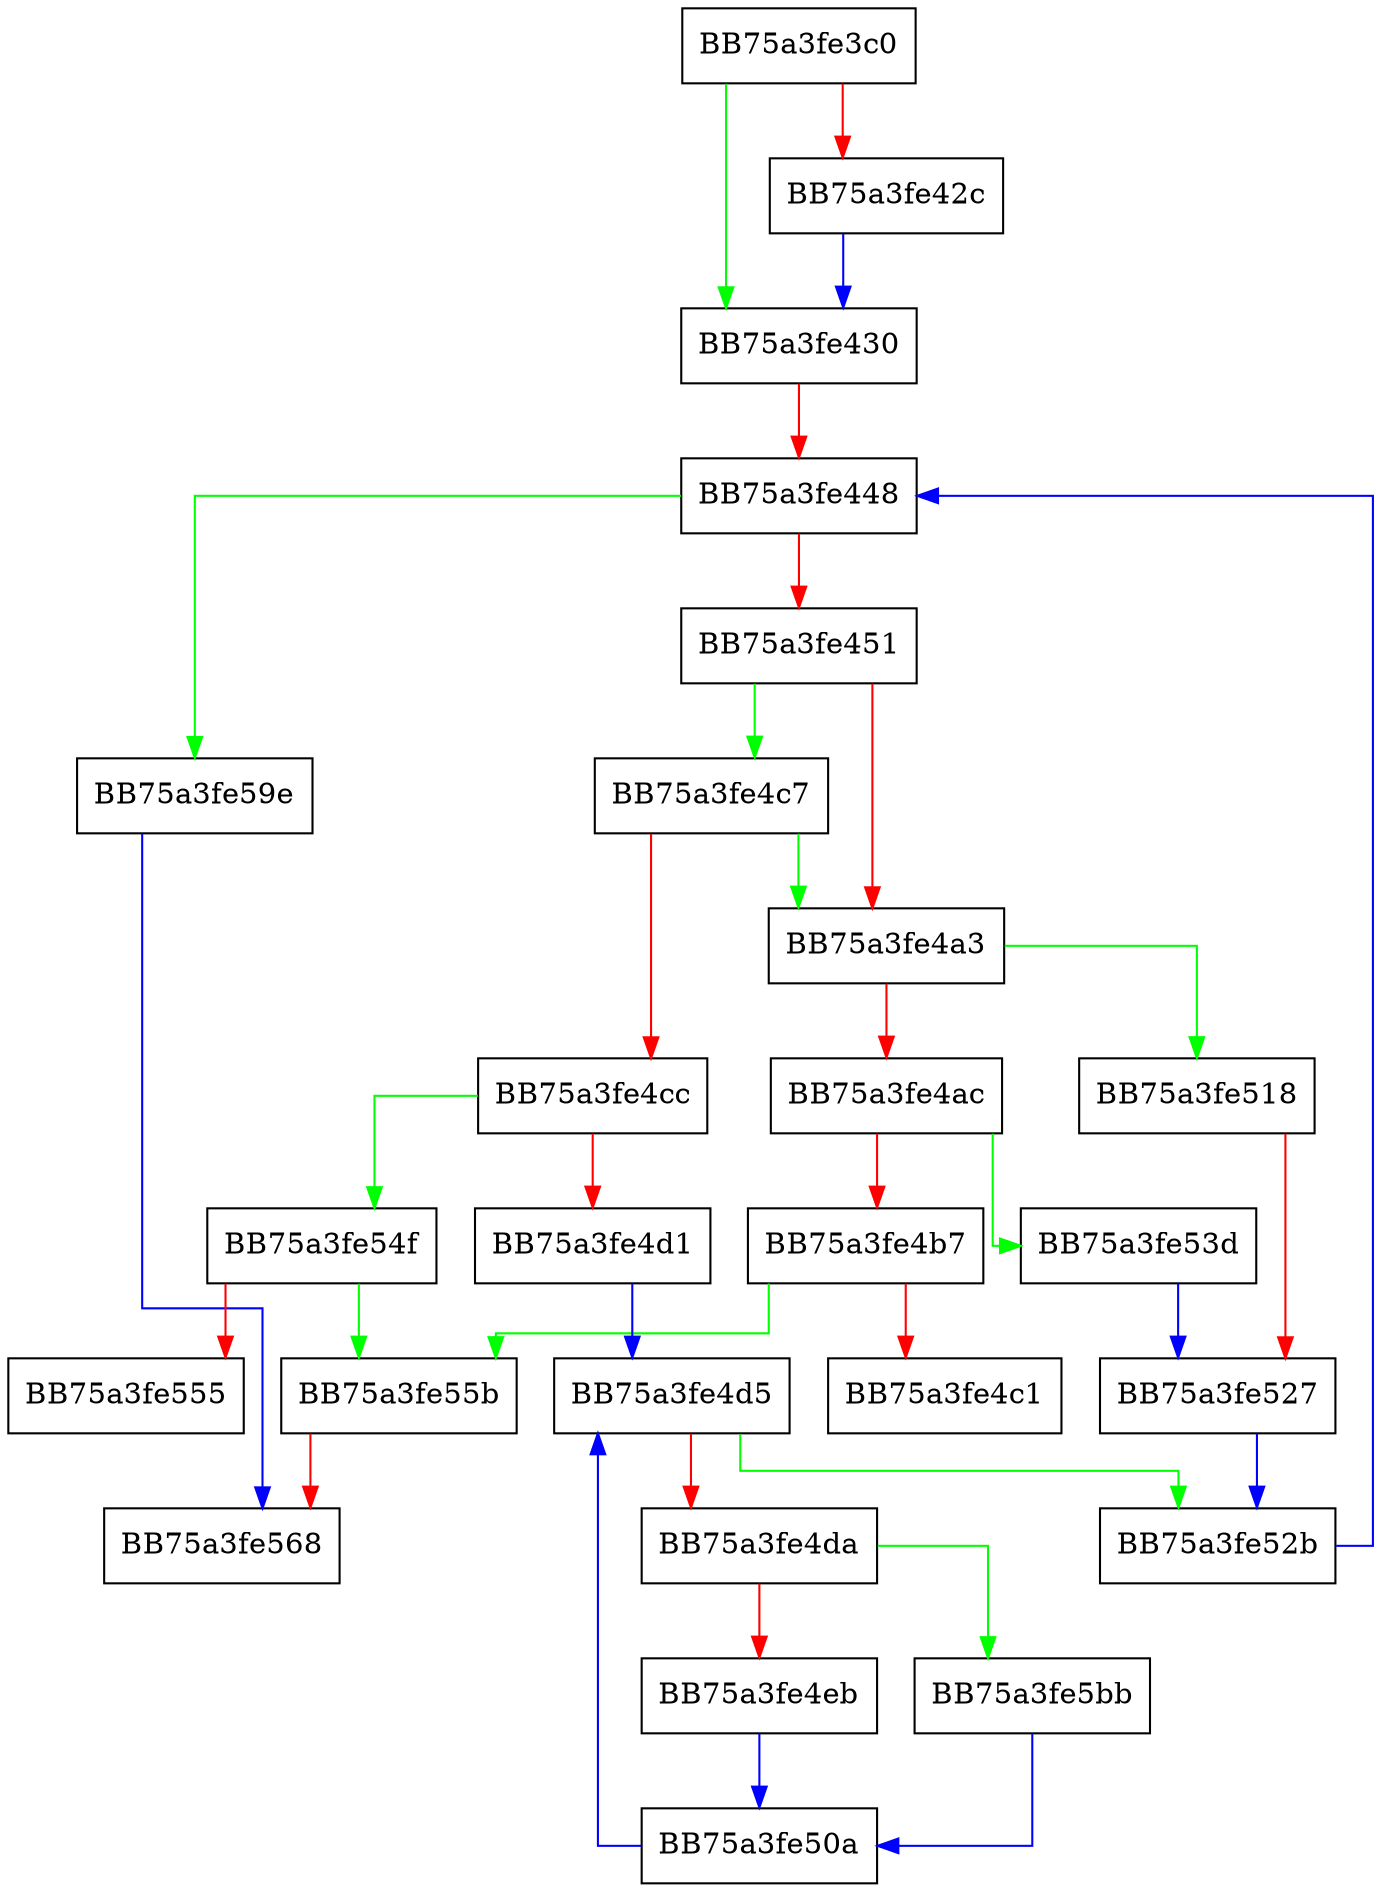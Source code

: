 digraph to_bytes {
  node [shape="box"];
  graph [splines=ortho];
  BB75a3fe3c0 -> BB75a3fe430 [color="green"];
  BB75a3fe3c0 -> BB75a3fe42c [color="red"];
  BB75a3fe42c -> BB75a3fe430 [color="blue"];
  BB75a3fe430 -> BB75a3fe448 [color="red"];
  BB75a3fe448 -> BB75a3fe59e [color="green"];
  BB75a3fe448 -> BB75a3fe451 [color="red"];
  BB75a3fe451 -> BB75a3fe4c7 [color="green"];
  BB75a3fe451 -> BB75a3fe4a3 [color="red"];
  BB75a3fe4a3 -> BB75a3fe518 [color="green"];
  BB75a3fe4a3 -> BB75a3fe4ac [color="red"];
  BB75a3fe4ac -> BB75a3fe53d [color="green"];
  BB75a3fe4ac -> BB75a3fe4b7 [color="red"];
  BB75a3fe4b7 -> BB75a3fe55b [color="green"];
  BB75a3fe4b7 -> BB75a3fe4c1 [color="red"];
  BB75a3fe4c7 -> BB75a3fe4a3 [color="green"];
  BB75a3fe4c7 -> BB75a3fe4cc [color="red"];
  BB75a3fe4cc -> BB75a3fe54f [color="green"];
  BB75a3fe4cc -> BB75a3fe4d1 [color="red"];
  BB75a3fe4d1 -> BB75a3fe4d5 [color="blue"];
  BB75a3fe4d5 -> BB75a3fe52b [color="green"];
  BB75a3fe4d5 -> BB75a3fe4da [color="red"];
  BB75a3fe4da -> BB75a3fe5bb [color="green"];
  BB75a3fe4da -> BB75a3fe4eb [color="red"];
  BB75a3fe4eb -> BB75a3fe50a [color="blue"];
  BB75a3fe50a -> BB75a3fe4d5 [color="blue"];
  BB75a3fe518 -> BB75a3fe527 [color="red"];
  BB75a3fe527 -> BB75a3fe52b [color="blue"];
  BB75a3fe52b -> BB75a3fe448 [color="blue"];
  BB75a3fe53d -> BB75a3fe527 [color="blue"];
  BB75a3fe54f -> BB75a3fe55b [color="green"];
  BB75a3fe54f -> BB75a3fe555 [color="red"];
  BB75a3fe55b -> BB75a3fe568 [color="red"];
  BB75a3fe59e -> BB75a3fe568 [color="blue"];
  BB75a3fe5bb -> BB75a3fe50a [color="blue"];
}